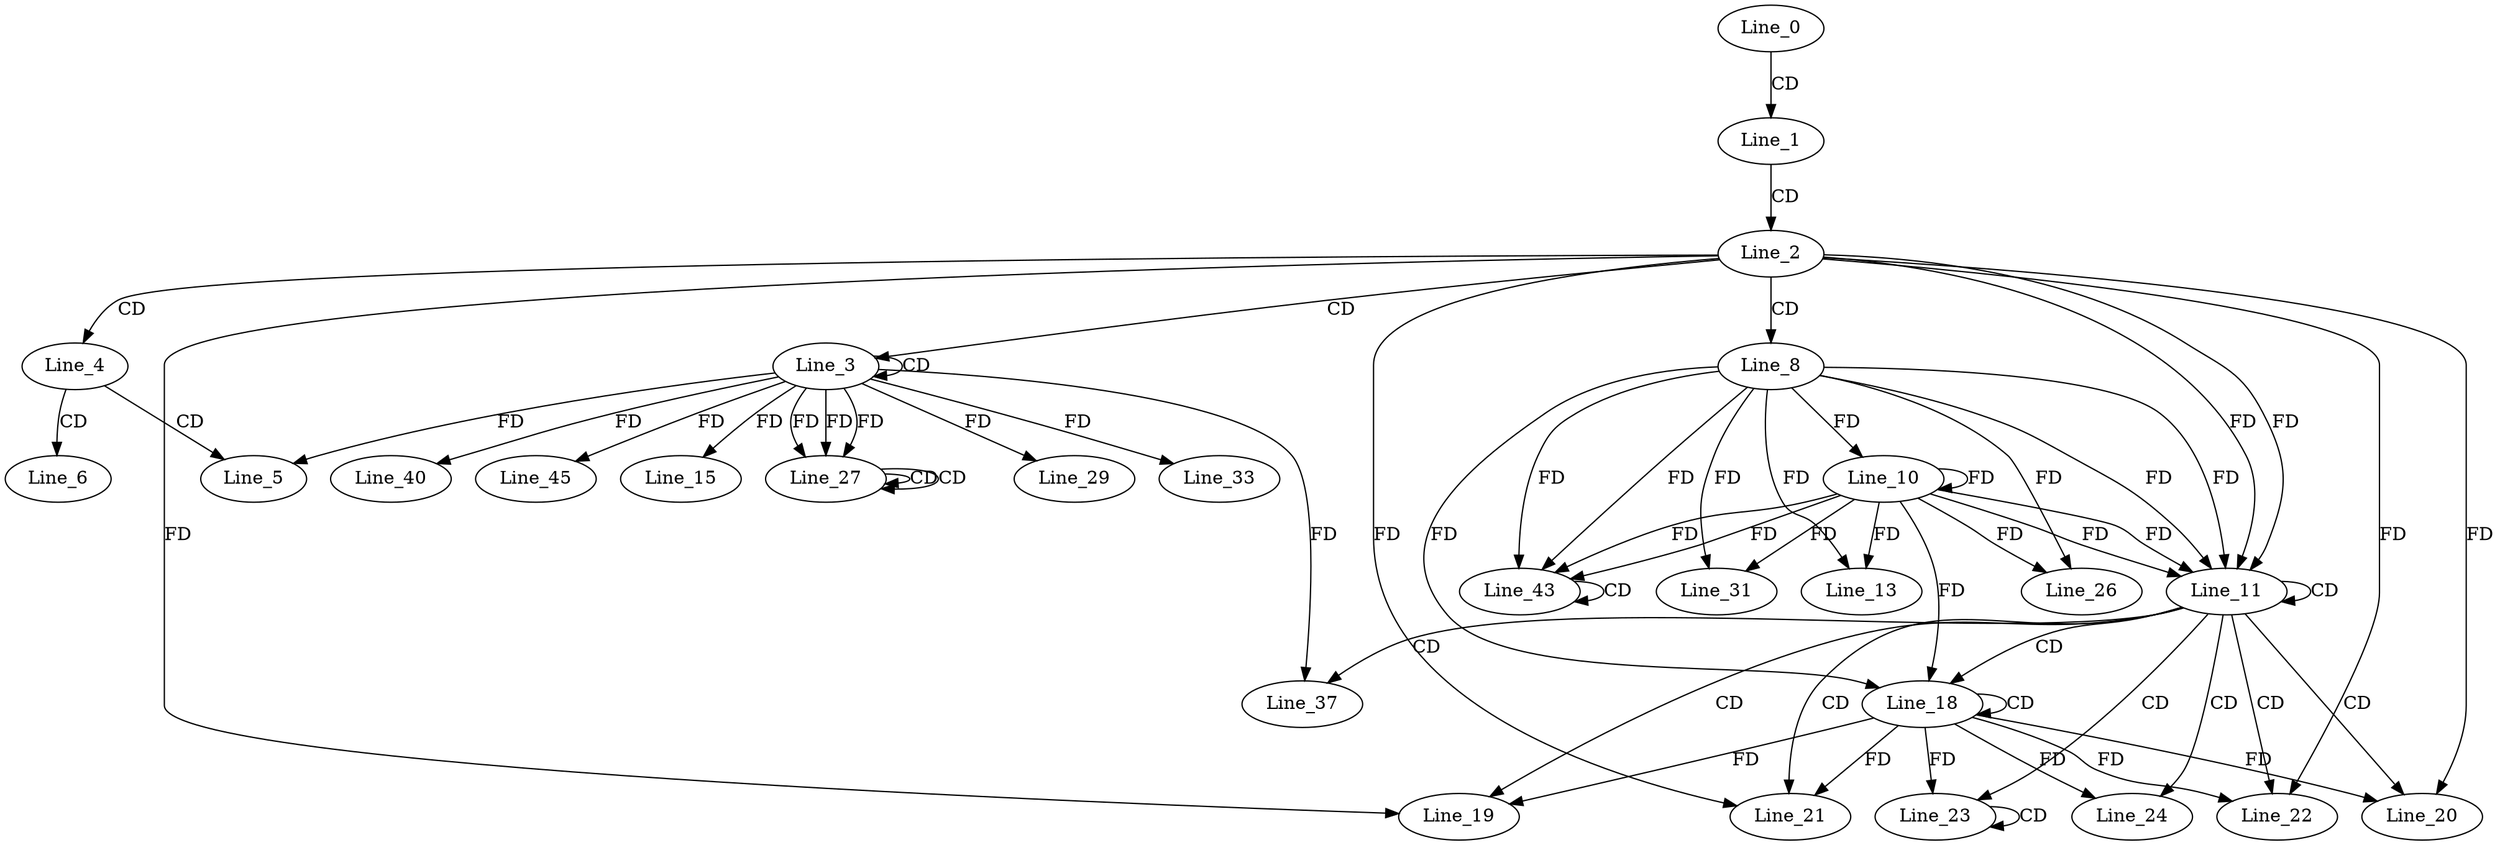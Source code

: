 digraph G {
  Line_0;
  Line_1;
  Line_2;
  Line_3;
  Line_3;
  Line_4;
  Line_5;
  Line_6;
  Line_8;
  Line_10;
  Line_10;
  Line_11;
  Line_11;
  Line_13;
  Line_15;
  Line_18;
  Line_18;
  Line_19;
  Line_20;
  Line_20;
  Line_21;
  Line_22;
  Line_23;
  Line_23;
  Line_24;
  Line_26;
  Line_27;
  Line_27;
  Line_27;
  Line_29;
  Line_31;
  Line_33;
  Line_37;
  Line_40;
  Line_43;
  Line_43;
  Line_45;
  Line_0 -> Line_1 [ label="CD" ];
  Line_1 -> Line_2 [ label="CD" ];
  Line_2 -> Line_3 [ label="CD" ];
  Line_3 -> Line_3 [ label="CD" ];
  Line_2 -> Line_4 [ label="CD" ];
  Line_4 -> Line_5 [ label="CD" ];
  Line_3 -> Line_5 [ label="FD" ];
  Line_4 -> Line_6 [ label="CD" ];
  Line_2 -> Line_8 [ label="CD" ];
  Line_8 -> Line_10 [ label="FD" ];
  Line_10 -> Line_10 [ label="FD" ];
  Line_8 -> Line_11 [ label="FD" ];
  Line_10 -> Line_11 [ label="FD" ];
  Line_2 -> Line_11 [ label="FD" ];
  Line_11 -> Line_11 [ label="CD" ];
  Line_8 -> Line_11 [ label="FD" ];
  Line_10 -> Line_11 [ label="FD" ];
  Line_2 -> Line_11 [ label="FD" ];
  Line_8 -> Line_13 [ label="FD" ];
  Line_10 -> Line_13 [ label="FD" ];
  Line_3 -> Line_15 [ label="FD" ];
  Line_11 -> Line_18 [ label="CD" ];
  Line_18 -> Line_18 [ label="CD" ];
  Line_8 -> Line_18 [ label="FD" ];
  Line_10 -> Line_18 [ label="FD" ];
  Line_11 -> Line_19 [ label="CD" ];
  Line_18 -> Line_19 [ label="FD" ];
  Line_2 -> Line_19 [ label="FD" ];
  Line_11 -> Line_20 [ label="CD" ];
  Line_18 -> Line_20 [ label="FD" ];
  Line_2 -> Line_20 [ label="FD" ];
  Line_11 -> Line_21 [ label="CD" ];
  Line_18 -> Line_21 [ label="FD" ];
  Line_2 -> Line_21 [ label="FD" ];
  Line_11 -> Line_22 [ label="CD" ];
  Line_18 -> Line_22 [ label="FD" ];
  Line_2 -> Line_22 [ label="FD" ];
  Line_11 -> Line_23 [ label="CD" ];
  Line_23 -> Line_23 [ label="CD" ];
  Line_18 -> Line_23 [ label="FD" ];
  Line_11 -> Line_24 [ label="CD" ];
  Line_18 -> Line_24 [ label="FD" ];
  Line_8 -> Line_26 [ label="FD" ];
  Line_10 -> Line_26 [ label="FD" ];
  Line_3 -> Line_27 [ label="FD" ];
  Line_27 -> Line_27 [ label="CD" ];
  Line_3 -> Line_27 [ label="FD" ];
  Line_27 -> Line_27 [ label="CD" ];
  Line_3 -> Line_27 [ label="FD" ];
  Line_3 -> Line_29 [ label="FD" ];
  Line_8 -> Line_31 [ label="FD" ];
  Line_10 -> Line_31 [ label="FD" ];
  Line_3 -> Line_33 [ label="FD" ];
  Line_11 -> Line_37 [ label="CD" ];
  Line_3 -> Line_37 [ label="FD" ];
  Line_3 -> Line_40 [ label="FD" ];
  Line_8 -> Line_43 [ label="FD" ];
  Line_10 -> Line_43 [ label="FD" ];
  Line_43 -> Line_43 [ label="CD" ];
  Line_8 -> Line_43 [ label="FD" ];
  Line_10 -> Line_43 [ label="FD" ];
  Line_3 -> Line_45 [ label="FD" ];
}
